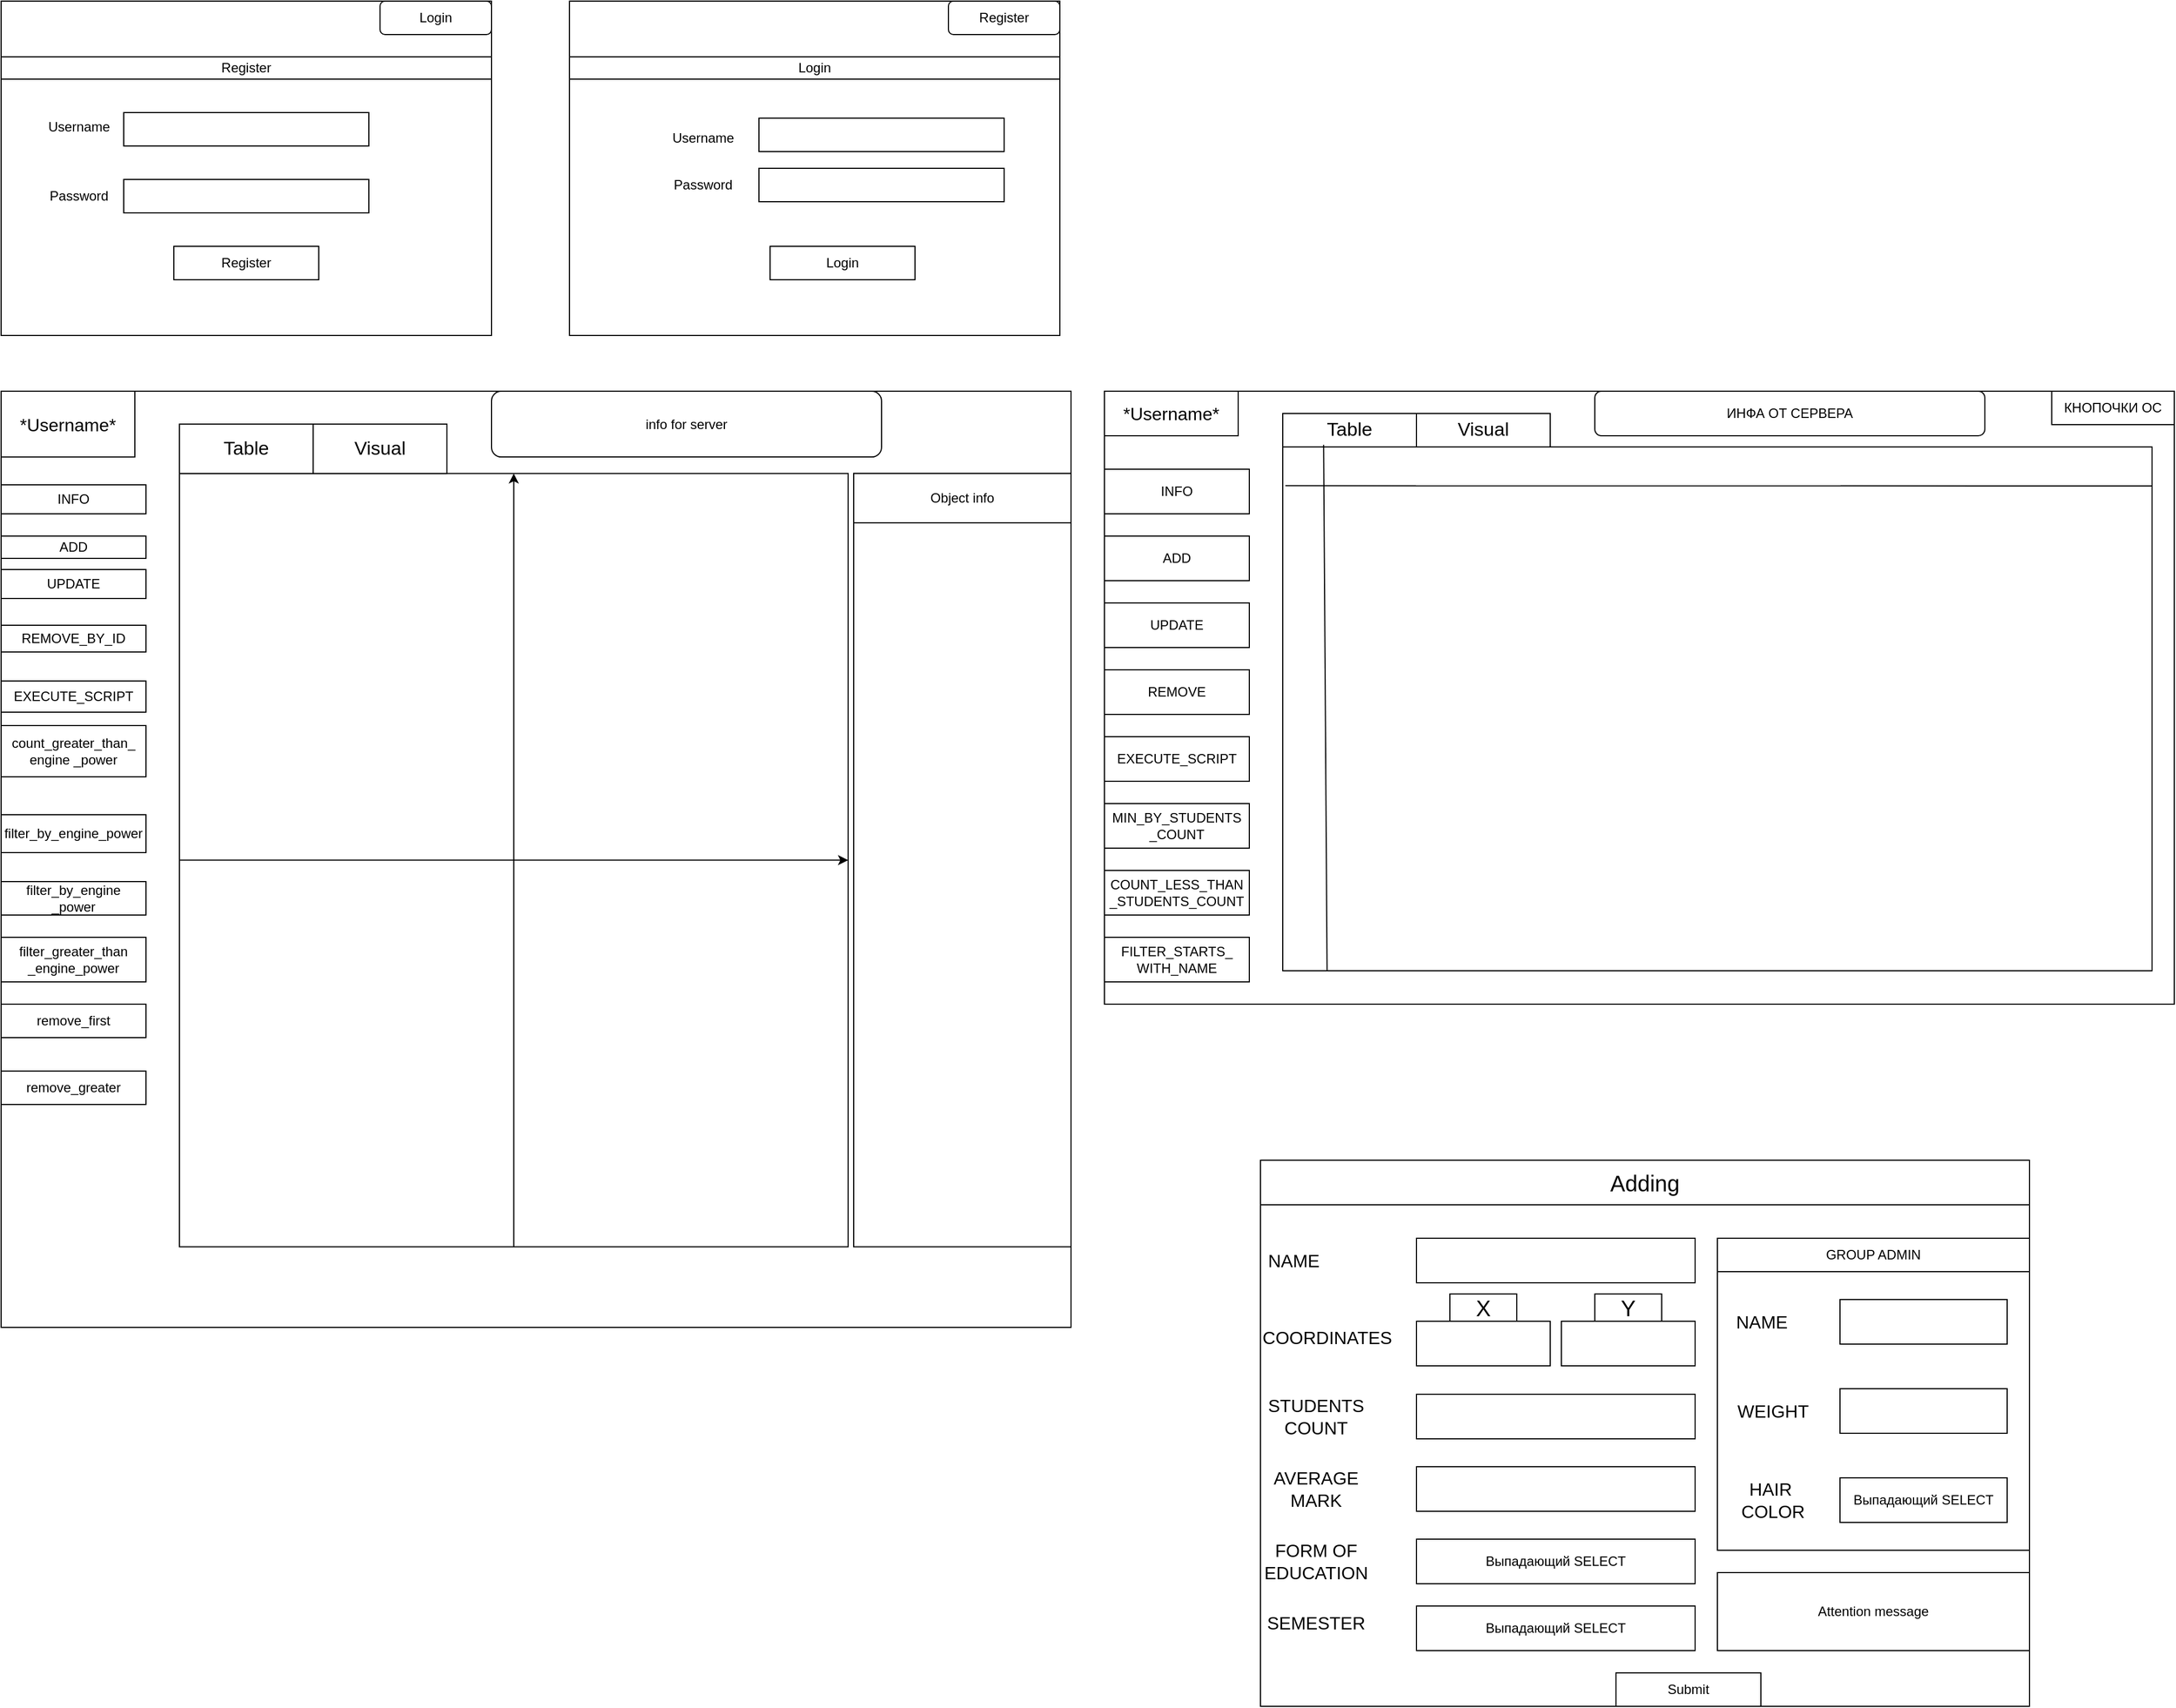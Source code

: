 <mxfile version="18.1.1" type="device"><diagram id="GZ9LTfQ0QJ8t1TJOraBU" name="Page-1"><mxGraphModel dx="1449" dy="601" grid="1" gridSize="10" guides="1" tooltips="1" connect="1" arrows="1" fold="1" page="1" pageScale="1" pageWidth="827" pageHeight="1169" math="0" shadow="0"><root><mxCell id="0"/><mxCell id="1" parent="0"/><mxCell id="u2B9S2iiAwm_1qYFp4dZ-19" value="" style="rounded=0;whiteSpace=wrap;html=1;" parent="1" vertex="1"><mxGeometry x="30" y="30" width="440" height="300" as="geometry"/></mxCell><mxCell id="bppMB4o-U6nQWHA2OC6B-2" value="Login" style="rounded=1;whiteSpace=wrap;html=1;" parent="1" vertex="1"><mxGeometry x="370" y="30" width="100" height="30" as="geometry"/></mxCell><mxCell id="bppMB4o-U6nQWHA2OC6B-4" value="Register" style="text;html=1;fillColor=none;align=center;verticalAlign=middle;whiteSpace=wrap;rounded=0;strokeColor=#000000;" parent="1" vertex="1"><mxGeometry x="30" y="80" width="440" height="20" as="geometry"/></mxCell><mxCell id="bppMB4o-U6nQWHA2OC6B-5" value="" style="rounded=0;whiteSpace=wrap;html=1;" parent="1" vertex="1"><mxGeometry x="140" y="130" width="220" height="30" as="geometry"/></mxCell><mxCell id="bppMB4o-U6nQWHA2OC6B-6" value="" style="rounded=0;whiteSpace=wrap;html=1;" parent="1" vertex="1"><mxGeometry x="140" y="190" width="220" height="30" as="geometry"/></mxCell><mxCell id="bppMB4o-U6nQWHA2OC6B-8" value="Username" style="text;html=1;strokeColor=none;fillColor=none;align=center;verticalAlign=middle;whiteSpace=wrap;rounded=0;" parent="1" vertex="1"><mxGeometry x="60" y="130" width="80" height="25" as="geometry"/></mxCell><mxCell id="bppMB4o-U6nQWHA2OC6B-9" value="Password" style="text;html=1;strokeColor=none;fillColor=none;align=center;verticalAlign=middle;whiteSpace=wrap;rounded=0;" parent="1" vertex="1"><mxGeometry x="60" y="190" width="80" height="30" as="geometry"/></mxCell><mxCell id="bppMB4o-U6nQWHA2OC6B-13" value="" style="rounded=0;whiteSpace=wrap;html=1;" parent="1" vertex="1"><mxGeometry x="540" y="30" width="440" height="300" as="geometry"/></mxCell><mxCell id="bppMB4o-U6nQWHA2OC6B-14" value="Register" style="rounded=1;whiteSpace=wrap;html=1;" parent="1" vertex="1"><mxGeometry x="880" y="30" width="100" height="30" as="geometry"/></mxCell><mxCell id="bppMB4o-U6nQWHA2OC6B-16" value="Login" style="text;html=1;fillColor=none;align=center;verticalAlign=middle;whiteSpace=wrap;rounded=0;strokeColor=#000000;" parent="1" vertex="1"><mxGeometry x="540" y="80" width="440" height="20" as="geometry"/></mxCell><mxCell id="bppMB4o-U6nQWHA2OC6B-17" value="" style="rounded=0;whiteSpace=wrap;html=1;" parent="1" vertex="1"><mxGeometry x="710" y="135" width="220" height="30" as="geometry"/></mxCell><mxCell id="bppMB4o-U6nQWHA2OC6B-18" value="" style="rounded=0;whiteSpace=wrap;html=1;" parent="1" vertex="1"><mxGeometry x="710" y="180" width="220" height="30" as="geometry"/></mxCell><mxCell id="bppMB4o-U6nQWHA2OC6B-20" value="Username" style="text;html=1;strokeColor=none;fillColor=none;align=center;verticalAlign=middle;whiteSpace=wrap;rounded=0;" parent="1" vertex="1"><mxGeometry x="625" y="140" width="70" height="25" as="geometry"/></mxCell><mxCell id="bppMB4o-U6nQWHA2OC6B-21" value="Password" style="text;html=1;strokeColor=none;fillColor=none;align=center;verticalAlign=middle;whiteSpace=wrap;rounded=0;" parent="1" vertex="1"><mxGeometry x="630" y="180" width="60" height="30" as="geometry"/></mxCell><mxCell id="bppMB4o-U6nQWHA2OC6B-23" value="Register" style="rounded=0;whiteSpace=wrap;html=1;strokeColor=#000000;" parent="1" vertex="1"><mxGeometry x="185" y="250" width="130" height="30" as="geometry"/></mxCell><mxCell id="bppMB4o-U6nQWHA2OC6B-25" value="Login" style="rounded=0;whiteSpace=wrap;html=1;strokeColor=#000000;" parent="1" vertex="1"><mxGeometry x="720" y="250" width="130" height="30" as="geometry"/></mxCell><mxCell id="bppMB4o-U6nQWHA2OC6B-54" value="" style="group" parent="1" vertex="1" connectable="0"><mxGeometry x="30" y="380" width="960" height="840" as="geometry"/></mxCell><mxCell id="bppMB4o-U6nQWHA2OC6B-28" value="" style="rounded=0;whiteSpace=wrap;html=1;strokeColor=#000000;" parent="bppMB4o-U6nQWHA2OC6B-54" vertex="1"><mxGeometry width="960" height="840" as="geometry"/></mxCell><mxCell id="bppMB4o-U6nQWHA2OC6B-29" value="&lt;font style=&quot;font-size: 16px&quot;&gt;*Username*&lt;/font&gt;" style="rounded=0;whiteSpace=wrap;html=1;strokeColor=#000000;" parent="bppMB4o-U6nQWHA2OC6B-54" vertex="1"><mxGeometry width="120" height="59.055" as="geometry"/></mxCell><mxCell id="bppMB4o-U6nQWHA2OC6B-30" value="" style="rounded=0;whiteSpace=wrap;html=1;strokeColor=#000000;" parent="bppMB4o-U6nQWHA2OC6B-54" vertex="1"><mxGeometry x="160" y="73.818" width="600" height="693.891" as="geometry"/></mxCell><mxCell id="bppMB4o-U6nQWHA2OC6B-31" value="&lt;font style=&quot;font-size: 17px&quot;&gt;Table&lt;/font&gt;" style="rounded=0;whiteSpace=wrap;html=1;strokeColor=#000000;" parent="bppMB4o-U6nQWHA2OC6B-54" vertex="1"><mxGeometry x="160" y="29.527" width="120" height="44.291" as="geometry"/></mxCell><mxCell id="bppMB4o-U6nQWHA2OC6B-33" value="&lt;font style=&quot;font-size: 17px&quot;&gt;Visual&lt;/font&gt;" style="rounded=0;whiteSpace=wrap;html=1;strokeColor=#000000;" parent="bppMB4o-U6nQWHA2OC6B-54" vertex="1"><mxGeometry x="280" y="29.527" width="120" height="44.291" as="geometry"/></mxCell><mxCell id="bppMB4o-U6nQWHA2OC6B-34" value="INFO" style="rounded=0;whiteSpace=wrap;html=1;strokeColor=#000000;" parent="bppMB4o-U6nQWHA2OC6B-54" vertex="1"><mxGeometry y="84" width="130" height="26" as="geometry"/></mxCell><mxCell id="bppMB4o-U6nQWHA2OC6B-35" value="ADD" style="rounded=0;whiteSpace=wrap;html=1;strokeColor=#000000;" parent="bppMB4o-U6nQWHA2OC6B-54" vertex="1"><mxGeometry y="130" width="130" height="20" as="geometry"/></mxCell><mxCell id="bppMB4o-U6nQWHA2OC6B-36" value="UPDATE" style="rounded=0;whiteSpace=wrap;html=1;strokeColor=#000000;" parent="bppMB4o-U6nQWHA2OC6B-54" vertex="1"><mxGeometry y="160" width="130" height="26" as="geometry"/></mxCell><mxCell id="bppMB4o-U6nQWHA2OC6B-39" value="REMOVE_BY_ID" style="rounded=0;whiteSpace=wrap;html=1;strokeColor=#000000;" parent="bppMB4o-U6nQWHA2OC6B-54" vertex="1"><mxGeometry y="210" width="130" height="24" as="geometry"/></mxCell><mxCell id="bppMB4o-U6nQWHA2OC6B-40" value="EXECUTE_SCRIPT" style="rounded=0;whiteSpace=wrap;html=1;strokeColor=#000000;" parent="bppMB4o-U6nQWHA2OC6B-54" vertex="1"><mxGeometry y="260" width="130" height="28" as="geometry"/></mxCell><mxCell id="bppMB4o-U6nQWHA2OC6B-41" value="count_greater_than_&lt;br&gt;engine _power" style="rounded=0;whiteSpace=wrap;html=1;strokeColor=#000000;" parent="bppMB4o-U6nQWHA2OC6B-54" vertex="1"><mxGeometry y="300" width="130" height="46" as="geometry"/></mxCell><mxCell id="bppMB4o-U6nQWHA2OC6B-42" value="filter_by_engine_power" style="rounded=0;whiteSpace=wrap;html=1;strokeColor=#000000;" parent="bppMB4o-U6nQWHA2OC6B-54" vertex="1"><mxGeometry y="380" width="130" height="34" as="geometry"/></mxCell><mxCell id="bppMB4o-U6nQWHA2OC6B-43" value="filter_by_engine&lt;br&gt;_power" style="rounded=0;whiteSpace=wrap;html=1;strokeColor=#000000;" parent="bppMB4o-U6nQWHA2OC6B-54" vertex="1"><mxGeometry y="440" width="130" height="30" as="geometry"/></mxCell><mxCell id="bppMB4o-U6nQWHA2OC6B-44" value="" style="rounded=0;whiteSpace=wrap;html=1;strokeColor=#000000;" parent="bppMB4o-U6nQWHA2OC6B-54" vertex="1"><mxGeometry x="765" y="73.818" width="195" height="693.891" as="geometry"/></mxCell><mxCell id="bppMB4o-U6nQWHA2OC6B-45" value="" style="endArrow=classic;html=1;entryX=0.5;entryY=0;entryDx=0;entryDy=0;exitX=0.5;exitY=1;exitDx=0;exitDy=0;" parent="bppMB4o-U6nQWHA2OC6B-54" source="bppMB4o-U6nQWHA2OC6B-30" target="bppMB4o-U6nQWHA2OC6B-30" edge="1"><mxGeometry width="50" height="50" relative="1" as="geometry"><mxPoint x="540" y="664.364" as="sourcePoint"/><mxPoint x="590" y="590.545" as="targetPoint"/></mxGeometry></mxCell><mxCell id="bppMB4o-U6nQWHA2OC6B-46" value="" style="endArrow=classic;html=1;exitX=0;exitY=0.5;exitDx=0;exitDy=0;entryX=1;entryY=0.5;entryDx=0;entryDy=0;" parent="bppMB4o-U6nQWHA2OC6B-54" source="bppMB4o-U6nQWHA2OC6B-30" target="bppMB4o-U6nQWHA2OC6B-30" edge="1"><mxGeometry width="50" height="50" relative="1" as="geometry"><mxPoint x="540" y="664.364" as="sourcePoint"/><mxPoint x="590" y="590.545" as="targetPoint"/></mxGeometry></mxCell><mxCell id="bppMB4o-U6nQWHA2OC6B-49" value="info for server" style="rounded=1;whiteSpace=wrap;html=1;strokeColor=#000000;" parent="bppMB4o-U6nQWHA2OC6B-54" vertex="1"><mxGeometry x="440" width="350" height="59.055" as="geometry"/></mxCell><mxCell id="bppMB4o-U6nQWHA2OC6B-84" value="Object info" style="rounded=0;whiteSpace=wrap;html=1;strokeColor=#000000;" parent="bppMB4o-U6nQWHA2OC6B-54" vertex="1"><mxGeometry x="765" y="73.818" width="195" height="44.291" as="geometry"/></mxCell><mxCell id="X0WfEpWyf4XdE9L66iSo-6" value="filter_greater_than&lt;br&gt;_engine_power" style="rounded=0;whiteSpace=wrap;html=1;strokeColor=#000000;" vertex="1" parent="bppMB4o-U6nQWHA2OC6B-54"><mxGeometry y="490" width="130" height="40" as="geometry"/></mxCell><mxCell id="X0WfEpWyf4XdE9L66iSo-8" value="remove_first" style="rounded=0;whiteSpace=wrap;html=1;strokeColor=#000000;" vertex="1" parent="bppMB4o-U6nQWHA2OC6B-54"><mxGeometry y="550" width="130" height="30" as="geometry"/></mxCell><mxCell id="X0WfEpWyf4XdE9L66iSo-30" value="remove_greater" style="rounded=0;whiteSpace=wrap;html=1;strokeColor=#000000;" vertex="1" parent="bppMB4o-U6nQWHA2OC6B-54"><mxGeometry y="610" width="130" height="30" as="geometry"/></mxCell><mxCell id="bppMB4o-U6nQWHA2OC6B-56" value="" style="rounded=0;whiteSpace=wrap;html=1;strokeColor=#000000;" parent="1" vertex="1"><mxGeometry x="1020" y="380" width="960" height="550" as="geometry"/></mxCell><mxCell id="bppMB4o-U6nQWHA2OC6B-57" value="&lt;font style=&quot;font-size: 16px&quot;&gt;*Username*&lt;/font&gt;" style="rounded=0;whiteSpace=wrap;html=1;strokeColor=#000000;" parent="1" vertex="1"><mxGeometry x="1020" y="380" width="120" height="40" as="geometry"/></mxCell><mxCell id="bppMB4o-U6nQWHA2OC6B-58" value="" style="rounded=0;whiteSpace=wrap;html=1;strokeColor=#000000;" parent="1" vertex="1"><mxGeometry x="1180" y="430" width="780" height="470" as="geometry"/></mxCell><mxCell id="bppMB4o-U6nQWHA2OC6B-59" value="&lt;font style=&quot;font-size: 17px&quot;&gt;Table&lt;/font&gt;" style="rounded=0;whiteSpace=wrap;html=1;strokeColor=#000000;" parent="1" vertex="1"><mxGeometry x="1180" y="400" width="120" height="30" as="geometry"/></mxCell><mxCell id="bppMB4o-U6nQWHA2OC6B-60" value="&lt;font style=&quot;font-size: 17px&quot;&gt;Visual&lt;/font&gt;" style="rounded=0;whiteSpace=wrap;html=1;strokeColor=#000000;" parent="1" vertex="1"><mxGeometry x="1300" y="400" width="120" height="30" as="geometry"/></mxCell><mxCell id="bppMB4o-U6nQWHA2OC6B-61" value="INFO" style="rounded=0;whiteSpace=wrap;html=1;strokeColor=#000000;" parent="1" vertex="1"><mxGeometry x="1020" y="450" width="130" height="40" as="geometry"/></mxCell><mxCell id="bppMB4o-U6nQWHA2OC6B-62" value="ADD" style="rounded=0;whiteSpace=wrap;html=1;strokeColor=#000000;" parent="1" vertex="1"><mxGeometry x="1020" y="510" width="130" height="40" as="geometry"/></mxCell><mxCell id="bppMB4o-U6nQWHA2OC6B-63" value="UPDATE" style="rounded=0;whiteSpace=wrap;html=1;strokeColor=#000000;" parent="1" vertex="1"><mxGeometry x="1020" y="570" width="130" height="40" as="geometry"/></mxCell><mxCell id="bppMB4o-U6nQWHA2OC6B-64" value="REMOVE" style="rounded=0;whiteSpace=wrap;html=1;strokeColor=#000000;" parent="1" vertex="1"><mxGeometry x="1020" y="630" width="130" height="40" as="geometry"/></mxCell><mxCell id="bppMB4o-U6nQWHA2OC6B-65" value="EXECUTE_SCRIPT" style="rounded=0;whiteSpace=wrap;html=1;strokeColor=#000000;" parent="1" vertex="1"><mxGeometry x="1020" y="690" width="130" height="40" as="geometry"/></mxCell><mxCell id="bppMB4o-U6nQWHA2OC6B-66" value="MIN_BY_STUDENTS&lt;br&gt;_COUNT" style="rounded=0;whiteSpace=wrap;html=1;strokeColor=#000000;" parent="1" vertex="1"><mxGeometry x="1020" y="750" width="130" height="40" as="geometry"/></mxCell><mxCell id="bppMB4o-U6nQWHA2OC6B-67" value="COUNT_LESS_THAN&lt;br&gt;_STUDENTS_COUNT" style="rounded=0;whiteSpace=wrap;html=1;strokeColor=#000000;" parent="1" vertex="1"><mxGeometry x="1020" y="810" width="130" height="40" as="geometry"/></mxCell><mxCell id="bppMB4o-U6nQWHA2OC6B-68" value="FILTER_STARTS_&lt;br&gt;WITH_NAME" style="rounded=0;whiteSpace=wrap;html=1;strokeColor=#000000;" parent="1" vertex="1"><mxGeometry x="1020" y="870" width="130" height="40" as="geometry"/></mxCell><mxCell id="bppMB4o-U6nQWHA2OC6B-79" value="ИНФА ОТ СЕРВЕРА" style="rounded=1;whiteSpace=wrap;html=1;strokeColor=#000000;" parent="1" vertex="1"><mxGeometry x="1460" y="380" width="350" height="40" as="geometry"/></mxCell><mxCell id="bppMB4o-U6nQWHA2OC6B-80" value="КНОПОЧКИ ОС" style="rounded=0;whiteSpace=wrap;html=1;strokeColor=#000000;" parent="1" vertex="1"><mxGeometry x="1870" y="380" width="110" height="30" as="geometry"/></mxCell><mxCell id="bppMB4o-U6nQWHA2OC6B-81" value="" style="endArrow=none;html=1;entryX=0.047;entryY=-0.004;entryDx=0;entryDy=0;entryPerimeter=0;exitX=0.051;exitY=1.001;exitDx=0;exitDy=0;exitPerimeter=0;" parent="1" source="bppMB4o-U6nQWHA2OC6B-58" target="bppMB4o-U6nQWHA2OC6B-58" edge="1"><mxGeometry width="50" height="50" relative="1" as="geometry"><mxPoint x="1330" y="760" as="sourcePoint"/><mxPoint x="1380" y="710" as="targetPoint"/></mxGeometry></mxCell><mxCell id="bppMB4o-U6nQWHA2OC6B-82" value="" style="endArrow=none;html=1;exitX=0.003;exitY=0.074;exitDx=0;exitDy=0;exitPerimeter=0;" parent="1" source="bppMB4o-U6nQWHA2OC6B-58" edge="1"><mxGeometry width="50" height="50" relative="1" as="geometry"><mxPoint x="1330" y="760" as="sourcePoint"/><mxPoint x="1960" y="465" as="targetPoint"/></mxGeometry></mxCell><mxCell id="bppMB4o-U6nQWHA2OC6B-140" value="" style="group" parent="1" vertex="1" connectable="0"><mxGeometry x="1160" y="1070" width="690" height="490" as="geometry"/></mxCell><mxCell id="bppMB4o-U6nQWHA2OC6B-83" value="" style="rounded=0;whiteSpace=wrap;html=1;strokeColor=#000000;" parent="bppMB4o-U6nQWHA2OC6B-140" vertex="1"><mxGeometry width="690" height="490" as="geometry"/></mxCell><mxCell id="bppMB4o-U6nQWHA2OC6B-85" value="&lt;font style=&quot;font-size: 20px&quot;&gt;Adding&lt;/font&gt;" style="rounded=0;whiteSpace=wrap;html=1;strokeColor=#000000;" parent="bppMB4o-U6nQWHA2OC6B-140" vertex="1"><mxGeometry width="690" height="40" as="geometry"/></mxCell><mxCell id="bppMB4o-U6nQWHA2OC6B-107" value="Attention message" style="rounded=0;whiteSpace=wrap;html=1;strokeColor=#000000;fillColor=#ffffff;" parent="bppMB4o-U6nQWHA2OC6B-140" vertex="1"><mxGeometry x="410" y="370" width="280" height="70" as="geometry"/></mxCell><mxCell id="bppMB4o-U6nQWHA2OC6B-108" value="Submit" style="rounded=0;whiteSpace=wrap;html=1;strokeColor=#000000;" parent="bppMB4o-U6nQWHA2OC6B-140" vertex="1"><mxGeometry x="319" y="460" width="130" height="30" as="geometry"/></mxCell><mxCell id="bppMB4o-U6nQWHA2OC6B-88" value="" style="rounded=0;whiteSpace=wrap;html=1;strokeColor=#000000;" parent="bppMB4o-U6nQWHA2OC6B-140" vertex="1"><mxGeometry x="140" y="144.5" width="120" height="40" as="geometry"/></mxCell><mxCell id="bppMB4o-U6nQWHA2OC6B-89" value="&lt;font style=&quot;font-size: 16px&quot;&gt;COORDINATES&lt;/font&gt;" style="text;html=1;strokeColor=none;fillColor=none;align=center;verticalAlign=middle;whiteSpace=wrap;rounded=0;" parent="bppMB4o-U6nQWHA2OC6B-140" vertex="1"><mxGeometry y="144.5" width="120" height="29" as="geometry"/></mxCell><mxCell id="bppMB4o-U6nQWHA2OC6B-113" value="" style="rounded=0;whiteSpace=wrap;html=1;strokeColor=#000000;" parent="bppMB4o-U6nQWHA2OC6B-140" vertex="1"><mxGeometry x="140" y="70" width="250" height="40" as="geometry"/></mxCell><mxCell id="bppMB4o-U6nQWHA2OC6B-114" value="&lt;font style=&quot;font-size: 16px&quot;&gt;NAME&lt;/font&gt;" style="text;html=1;strokeColor=none;fillColor=none;align=center;verticalAlign=middle;whiteSpace=wrap;rounded=0;" parent="bppMB4o-U6nQWHA2OC6B-140" vertex="1"><mxGeometry y="75" width="60" height="30" as="geometry"/></mxCell><mxCell id="bppMB4o-U6nQWHA2OC6B-115" value="" style="rounded=0;whiteSpace=wrap;html=1;strokeColor=#000000;" parent="bppMB4o-U6nQWHA2OC6B-140" vertex="1"><mxGeometry x="270" y="144.5" width="120" height="40" as="geometry"/></mxCell><mxCell id="bppMB4o-U6nQWHA2OC6B-116" value="&lt;font style=&quot;font-size: 20px&quot;&gt;X&lt;/font&gt;" style="rounded=0;whiteSpace=wrap;html=1;strokeColor=#000000;fillColor=#ffffff;" parent="bppMB4o-U6nQWHA2OC6B-140" vertex="1"><mxGeometry x="170" y="120" width="60" height="24.5" as="geometry"/></mxCell><mxCell id="bppMB4o-U6nQWHA2OC6B-117" value="&lt;font style=&quot;font-size: 20px&quot;&gt;Y&lt;/font&gt;" style="rounded=0;whiteSpace=wrap;html=1;strokeColor=#000000;fillColor=#ffffff;" parent="bppMB4o-U6nQWHA2OC6B-140" vertex="1"><mxGeometry x="300" y="120" width="60" height="24.5" as="geometry"/></mxCell><mxCell id="bppMB4o-U6nQWHA2OC6B-119" value="" style="rounded=0;whiteSpace=wrap;html=1;strokeColor=#000000;" parent="bppMB4o-U6nQWHA2OC6B-140" vertex="1"><mxGeometry x="140" y="210" width="250" height="40" as="geometry"/></mxCell><mxCell id="bppMB4o-U6nQWHA2OC6B-120" value="&lt;span style=&quot;font-size: 16px&quot;&gt;STUDENTS&lt;br&gt;COUNT&lt;br&gt;&lt;/span&gt;" style="text;html=1;strokeColor=none;fillColor=none;align=center;verticalAlign=middle;whiteSpace=wrap;rounded=0;" parent="bppMB4o-U6nQWHA2OC6B-140" vertex="1"><mxGeometry y="215" width="100" height="30" as="geometry"/></mxCell><mxCell id="bppMB4o-U6nQWHA2OC6B-123" value="" style="rounded=0;whiteSpace=wrap;html=1;strokeColor=#000000;" parent="bppMB4o-U6nQWHA2OC6B-140" vertex="1"><mxGeometry x="140" y="275" width="250" height="40" as="geometry"/></mxCell><mxCell id="bppMB4o-U6nQWHA2OC6B-124" value="&lt;span style=&quot;font-size: 16px&quot;&gt;AVERAGE&lt;br&gt;MARK&lt;br&gt;&lt;/span&gt;" style="text;html=1;strokeColor=none;fillColor=none;align=center;verticalAlign=middle;whiteSpace=wrap;rounded=0;" parent="bppMB4o-U6nQWHA2OC6B-140" vertex="1"><mxGeometry y="280" width="100" height="30" as="geometry"/></mxCell><mxCell id="bppMB4o-U6nQWHA2OC6B-125" value="Выпадающий SELECT" style="rounded=0;whiteSpace=wrap;html=1;strokeColor=#000000;" parent="bppMB4o-U6nQWHA2OC6B-140" vertex="1"><mxGeometry x="140" y="340" width="250" height="40" as="geometry"/></mxCell><mxCell id="bppMB4o-U6nQWHA2OC6B-126" value="&lt;span style=&quot;font-size: 16px&quot;&gt;FORM OF EDUCATION&lt;br&gt;&lt;/span&gt;" style="text;html=1;strokeColor=none;fillColor=none;align=center;verticalAlign=middle;whiteSpace=wrap;rounded=0;" parent="bppMB4o-U6nQWHA2OC6B-140" vertex="1"><mxGeometry y="345" width="100" height="30" as="geometry"/></mxCell><mxCell id="bppMB4o-U6nQWHA2OC6B-127" value="&lt;span style=&quot;font-size: 16px&quot;&gt;SEMESTER&lt;br&gt;&lt;/span&gt;" style="text;html=1;strokeColor=none;fillColor=none;align=center;verticalAlign=middle;whiteSpace=wrap;rounded=0;" parent="bppMB4o-U6nQWHA2OC6B-140" vertex="1"><mxGeometry y="400" width="100" height="30" as="geometry"/></mxCell><mxCell id="bppMB4o-U6nQWHA2OC6B-128" value="Выпадающий SELECT" style="rounded=0;whiteSpace=wrap;html=1;strokeColor=#000000;" parent="bppMB4o-U6nQWHA2OC6B-140" vertex="1"><mxGeometry x="140" y="400" width="250" height="40" as="geometry"/></mxCell><mxCell id="bppMB4o-U6nQWHA2OC6B-139" value="" style="group" parent="bppMB4o-U6nQWHA2OC6B-140" vertex="1" connectable="0"><mxGeometry x="410" y="70" width="280" height="280" as="geometry"/></mxCell><mxCell id="bppMB4o-U6nQWHA2OC6B-130" value="" style="rounded=0;whiteSpace=wrap;html=1;strokeColor=#000000;fillColor=#ffffff;" parent="bppMB4o-U6nQWHA2OC6B-139" vertex="1"><mxGeometry width="280" height="280" as="geometry"/></mxCell><mxCell id="bppMB4o-U6nQWHA2OC6B-131" value="GROUP ADMIN" style="rounded=0;whiteSpace=wrap;html=1;strokeColor=#000000;fillColor=#ffffff;" parent="bppMB4o-U6nQWHA2OC6B-139" vertex="1"><mxGeometry width="280" height="30" as="geometry"/></mxCell><mxCell id="bppMB4o-U6nQWHA2OC6B-132" value="" style="rounded=0;whiteSpace=wrap;html=1;strokeColor=#000000;" parent="bppMB4o-U6nQWHA2OC6B-139" vertex="1"><mxGeometry x="110" y="55" width="150" height="40" as="geometry"/></mxCell><mxCell id="bppMB4o-U6nQWHA2OC6B-133" value="&lt;font style=&quot;font-size: 16px&quot;&gt;NAME&lt;/font&gt;" style="text;html=1;strokeColor=none;fillColor=none;align=center;verticalAlign=middle;whiteSpace=wrap;rounded=0;" parent="bppMB4o-U6nQWHA2OC6B-139" vertex="1"><mxGeometry x="10" y="60" width="60" height="30" as="geometry"/></mxCell><mxCell id="bppMB4o-U6nQWHA2OC6B-134" value="" style="rounded=0;whiteSpace=wrap;html=1;strokeColor=#000000;" parent="bppMB4o-U6nQWHA2OC6B-139" vertex="1"><mxGeometry x="110" y="135" width="150" height="40" as="geometry"/></mxCell><mxCell id="bppMB4o-U6nQWHA2OC6B-135" value="&lt;span style=&quot;font-size: 16px&quot;&gt;WEIGHT&lt;br&gt;&lt;/span&gt;" style="text;html=1;strokeColor=none;fillColor=none;align=center;verticalAlign=middle;whiteSpace=wrap;rounded=0;" parent="bppMB4o-U6nQWHA2OC6B-139" vertex="1"><mxGeometry y="140" width="100" height="30" as="geometry"/></mxCell><mxCell id="bppMB4o-U6nQWHA2OC6B-136" value="&lt;span&gt;Выпадающий SELECT&lt;/span&gt;" style="rounded=0;whiteSpace=wrap;html=1;strokeColor=#000000;" parent="bppMB4o-U6nQWHA2OC6B-139" vertex="1"><mxGeometry x="110" y="215" width="150" height="40" as="geometry"/></mxCell><mxCell id="bppMB4o-U6nQWHA2OC6B-137" value="&lt;span style=&quot;font-size: 16px&quot;&gt;HAIR&amp;nbsp;&lt;br&gt;COLOR&lt;br&gt;&lt;/span&gt;" style="text;html=1;strokeColor=none;fillColor=none;align=center;verticalAlign=middle;whiteSpace=wrap;rounded=0;" parent="bppMB4o-U6nQWHA2OC6B-139" vertex="1"><mxGeometry y="220" width="100" height="30" as="geometry"/></mxCell><mxCell id="X0WfEpWyf4XdE9L66iSo-1" style="edgeStyle=orthogonalEdgeStyle;rounded=0;orthogonalLoop=1;jettySize=auto;html=1;exitX=0.5;exitY=1;exitDx=0;exitDy=0;" edge="1" parent="1" source="bppMB4o-U6nQWHA2OC6B-18" target="bppMB4o-U6nQWHA2OC6B-18"><mxGeometry relative="1" as="geometry"/></mxCell></root></mxGraphModel></diagram></mxfile>